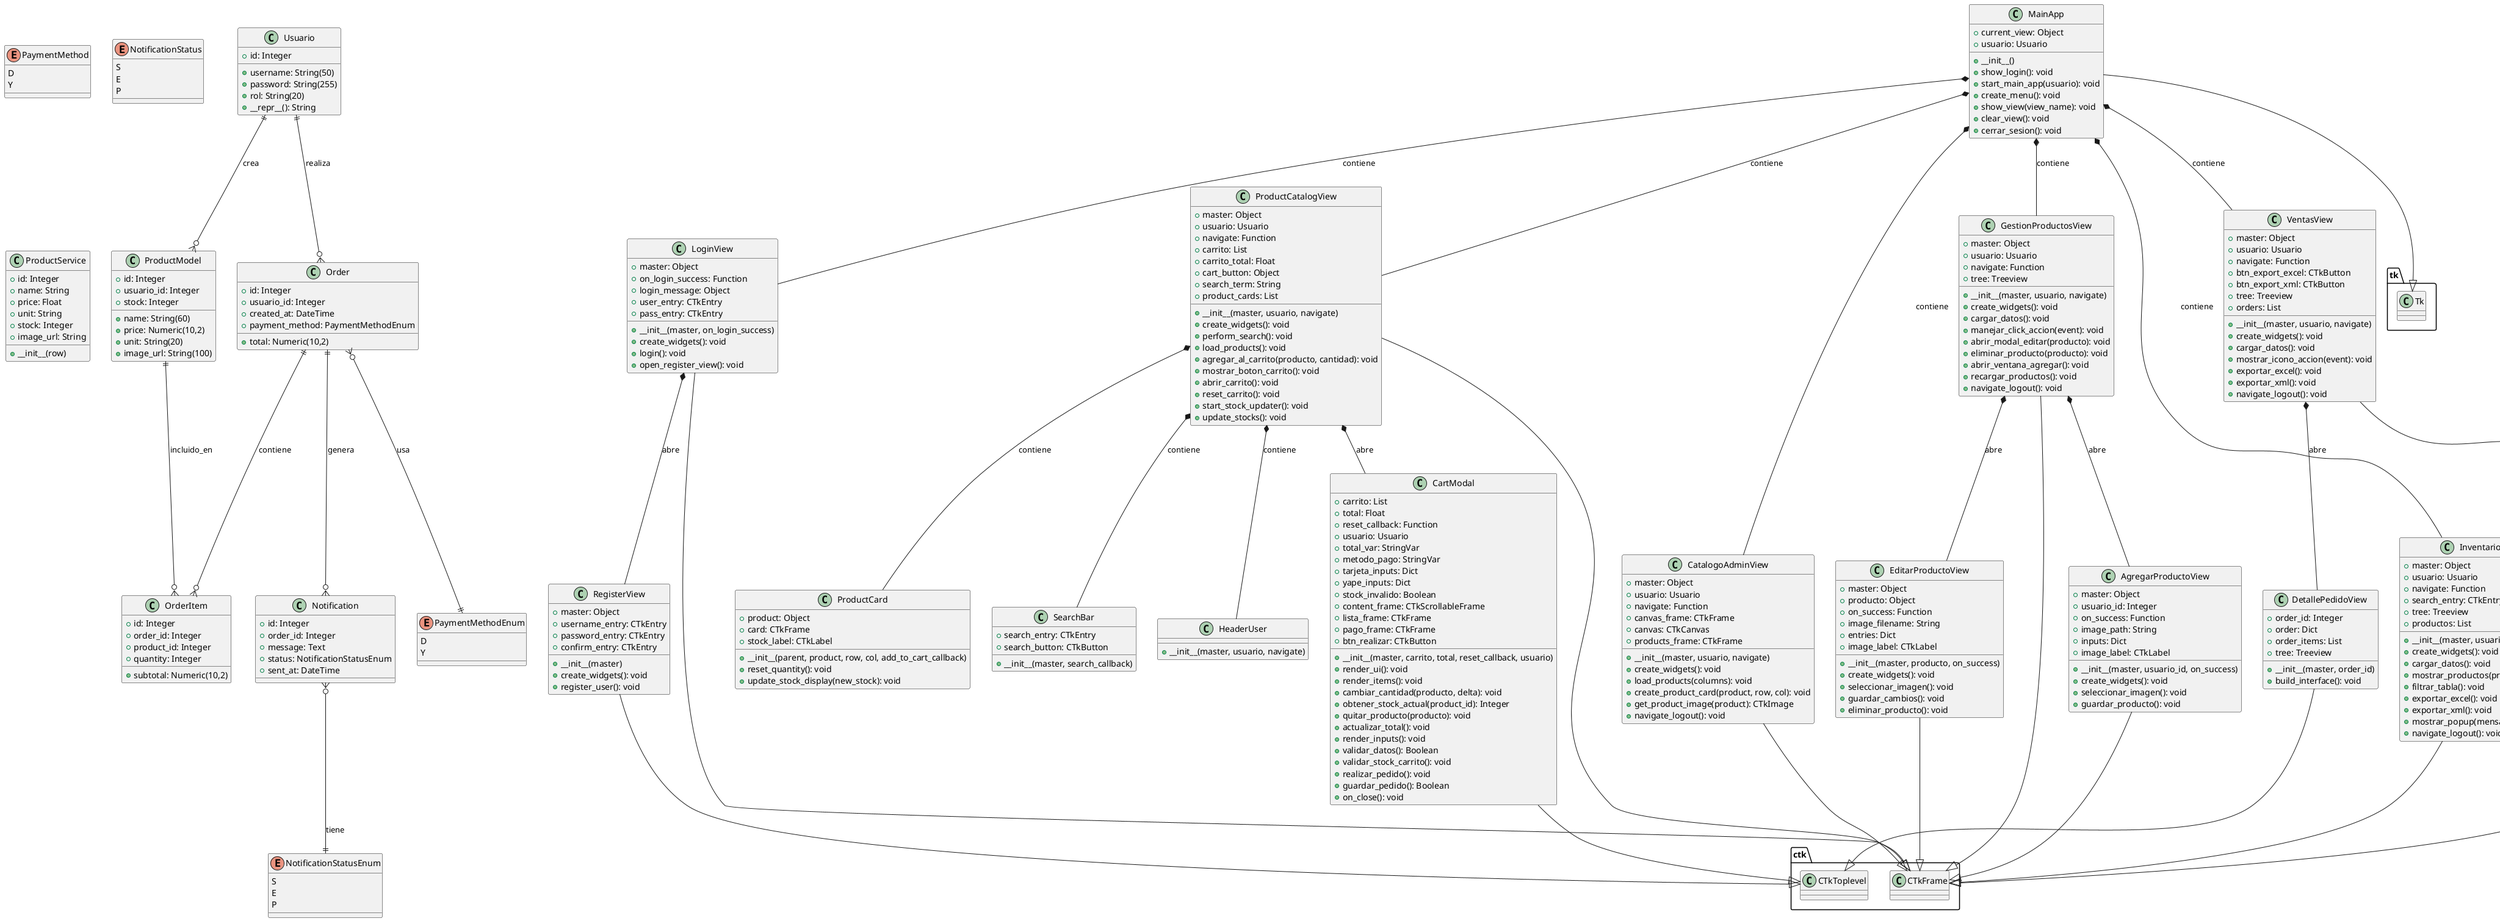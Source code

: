 @startuml AgroPedidos_Class_Diagram

' =======================
' MODELOS DE DATOS
' =======================

class Usuario {
    +id: Integer
    +username: String(50)
    +password: String(255)
    +rol: String(20)
    +__repr__(): String
}

class ProductModel {
    +id: Integer
    +usuario_id: Integer
    +stock: Integer
    +name: String(60)
    +price: Numeric(10,2)
    +unit: String(20)
    +image_url: String(100)
}

class Order {
    +id: Integer
    +usuario_id: Integer
    +created_at: DateTime
    +total: Numeric(10,2)
    +payment_method: PaymentMethodEnum
}

class OrderItem {
    +id: Integer
    +order_id: Integer
    +product_id: Integer
    +quantity: Integer
    +subtotal: Numeric(10,2)
}

class Notification {
    +id: Integer
    +order_id: Integer
    +message: Text
    +status: NotificationStatusEnum
    +sent_at: DateTime
}

' =======================
' ENUMERACIONES
' =======================

enum PaymentMethodEnum {
    D
    Y
}

enum NotificationStatusEnum {
    S
    E
    P
}

enum PaymentMethod {
    D
    Y
}

enum NotificationStatus {
    S
    E
    P
}

' =======================
' SERVICIOS
' =======================

class ProductService {
    +id: Integer
    +name: String
    +price: Float
    +unit: String
    +stock: Integer
    +image_url: String
    +__init__(row)
}

' =======================
' APLICACIÓN PRINCIPAL
' =======================

class MainApp {
    +current_view: Object
    +usuario: Usuario
    +__init__()
    +show_login(): void
    +start_main_app(usuario): void
    +create_menu(): void
    +show_view(view_name): void
    +clear_view(): void
    +cerrar_sesion(): void
}

' =======================
' VISTAS PRINCIPALES
' =======================

class LoginView {
    +master: Object
    +on_login_success: Function
    +login_message: Object
    +user_entry: CTkEntry
    +pass_entry: CTkEntry
    +__init__(master, on_login_success)
    +create_widgets(): void
    +login(): void
    +open_register_view(): void
}

class RegisterView {
    +master: Object
    +username_entry: CTkEntry
    +password_entry: CTkEntry
    +confirm_entry: CTkEntry
    +__init__(master)
    +create_widgets(): void
    +register_user(): void
}

class ProductCatalogView {
    +master: Object
    +usuario: Usuario
    +navigate: Function
    +carrito: List
    +carrito_total: Float
    +cart_button: Object
    +search_term: String
    +product_cards: List
    +__init__(master, usuario, navigate)
    +create_widgets(): void
    +perform_search(): void
    +load_products(): void
    +agregar_al_carrito(producto, cantidad): void
    +mostrar_boton_carrito(): void
    +abrir_carrito(): void
    +reset_carrito(): void
    +start_stock_updater(): void
    +update_stocks(): void
}

class CatalogoAdminView {
    +master: Object
    +usuario: Usuario
    +navigate: Function
    +canvas_frame: CTkFrame
    +canvas: CTkCanvas
    +products_frame: CTkFrame
    +__init__(master, usuario, navigate)
    +create_widgets(): void
    +load_products(columns): void
    +create_product_card(product, row, col): void
    +get_product_image(product): CTkImage
    +navigate_logout(): void
}

class GestionProductosView {
    +master: Object
    +usuario: Usuario
    +navigate: Function
    +tree: Treeview
    +__init__(master, usuario, navigate)
    +create_widgets(): void
    +cargar_datos(): void
    +manejar_click_accion(event): void
    +abrir_modal_editar(producto): void
    +eliminar_producto(producto): void
    +abrir_ventana_agregar(): void
    +recargar_productos(): void
    +navigate_logout(): void
}

class InventarioView {
    +master: Object
    +usuario: Usuario
    +navigate: Function
    +search_entry: CTkEntry
    +tree: Treeview
    +productos: List
    +__init__(master, usuario, navigate)
    +create_widgets(): void
    +cargar_datos(): void
    +mostrar_productos(productos): void
    +filtrar_tabla(): void
    +exportar_excel(): void
    +exportar_xml(): void
    +mostrar_popup(mensaje): void
    +navigate_logout(): void
}

class VentasView {
    +master: Object
    +usuario: Usuario
    +navigate: Function
    +btn_export_excel: CTkButton
    +btn_export_xml: CTkButton
    +tree: Treeview
    +orders: List
    +__init__(master, usuario, navigate)
    +create_widgets(): void
    +cargar_datos(): void
    +mostrar_icono_accion(event): void
    +exportar_excel(): void
    +exportar_xml(): void
    +navigate_logout(): void
}

class AgregarProductoView {
    +master: Object
    +usuario_id: Integer
    +on_success: Function
    +image_path: String
    +inputs: Dict
    +image_label: CTkLabel
    +__init__(master, usuario_id, on_success)
    +create_widgets(): void
    +seleccionar_imagen(): void
    +guardar_producto(): void
}

class EditarProductoView {
    +master: Object
    +producto: Object
    +on_success: Function
    +image_filename: String
    +entries: Dict
    +image_label: CTkLabel
    +__init__(master, producto, on_success)
    +create_widgets(): void
    +seleccionar_imagen(): void
    +guardar_cambios(): void
    +eliminar_producto(): void
}

class DetallePedidoView {
    +order_id: Integer
    +order: Dict
    +order_items: List
    +tree: Treeview
    +__init__(master, order_id)
    +build_interface(): void
}

' =======================
' COMPONENTES
' =======================

class ProductCard {
    +product: Object
    +card: CTkFrame
    +stock_label: CTkLabel
    +__init__(parent, product, row, col, add_to_cart_callback)
    +reset_quantity(): void
    +update_stock_display(new_stock): void
}

class SearchBar {
    +search_entry: CTkEntry
    +search_button: CTkButton
    +__init__(master, search_callback)
}

class HeaderUser {
    +__init__(master, usuario, navigate)
}

class CartModal {
    +carrito: List
    +total: Float
    +reset_callback: Function
    +usuario: Usuario
    +total_var: StringVar
    +metodo_pago: StringVar
    +tarjeta_inputs: Dict
    +yape_inputs: Dict
    +stock_invalido: Boolean
    +content_frame: CTkScrollableFrame
    +lista_frame: CTkFrame
    +pago_frame: CTkFrame
    +btn_realizar: CTkButton
    +__init__(master, carrito, total, reset_callback, usuario)
    +render_ui(): void
    +render_items(): void
    +cambiar_cantidad(producto, delta): void
    +obtener_stock_actual(product_id): Integer
    +quitar_producto(producto): void
    +actualizar_total(): void
    +render_inputs(): void
    +validar_datos(): Boolean
    +validar_stock_carrito(): void
    +realizar_pedido(): void
    +guardar_pedido(): Boolean
    +on_close(): void
}

' =======================
' RELACIONES DE HERENCIA
' =======================

MainApp --|> "tk.Tk"
LoginView --|> "ctk.CTkFrame"
RegisterView --|> "ctk.CTkToplevel"
ProductCatalogView --|> "ctk.CTkFrame"
CatalogoAdminView --|> "ctk.CTkFrame"
GestionProductosView --|> "ctk.CTkFrame"
InventarioView --|> "ctk.CTkFrame"
VentasView --|> "ctk.CTkFrame"
AgregarProductoView --|> "ctk.CTkFrame"
EditarProductoView --|> "ctk.CTkFrame"
DetallePedidoView --|> "ctk.CTkToplevel"
CartModal --|> "CTkToplevel"

' =======================
' RELACIONES DE COMPOSICIÓN Y ASOCIACIÓN
' =======================

Usuario ||--o{ ProductModel : "crea"
Usuario ||--o{ Order : "realiza"
Order ||--o{ OrderItem : "contiene"
Order ||--o{ Notification : "genera"
ProductModel ||--o{ OrderItem : "incluido_en"
Order }o--|| PaymentMethodEnum : "usa"
Notification }o--|| NotificationStatusEnum : "tiene"

MainApp *-- LoginView : "contiene"
MainApp *-- ProductCatalogView : "contiene"
MainApp *-- CatalogoAdminView : "contiene"
MainApp *-- GestionProductosView : "contiene"
MainApp *-- InventarioView : "contiene"
MainApp *-- VentasView : "contiene"

ProductCatalogView *-- ProductCard : "contiene"
ProductCatalogView *-- SearchBar : "contiene"
ProductCatalogView *-- HeaderUser : "contiene"
ProductCatalogView *-- CartModal : "abre"

GestionProductosView *-- AgregarProductoView : "abre"
GestionProductosView *-- EditarProductoView : "abre"

VentasView *-- DetallePedidoView : "abre"

LoginView *-- RegisterView : "abre"

@enduml
